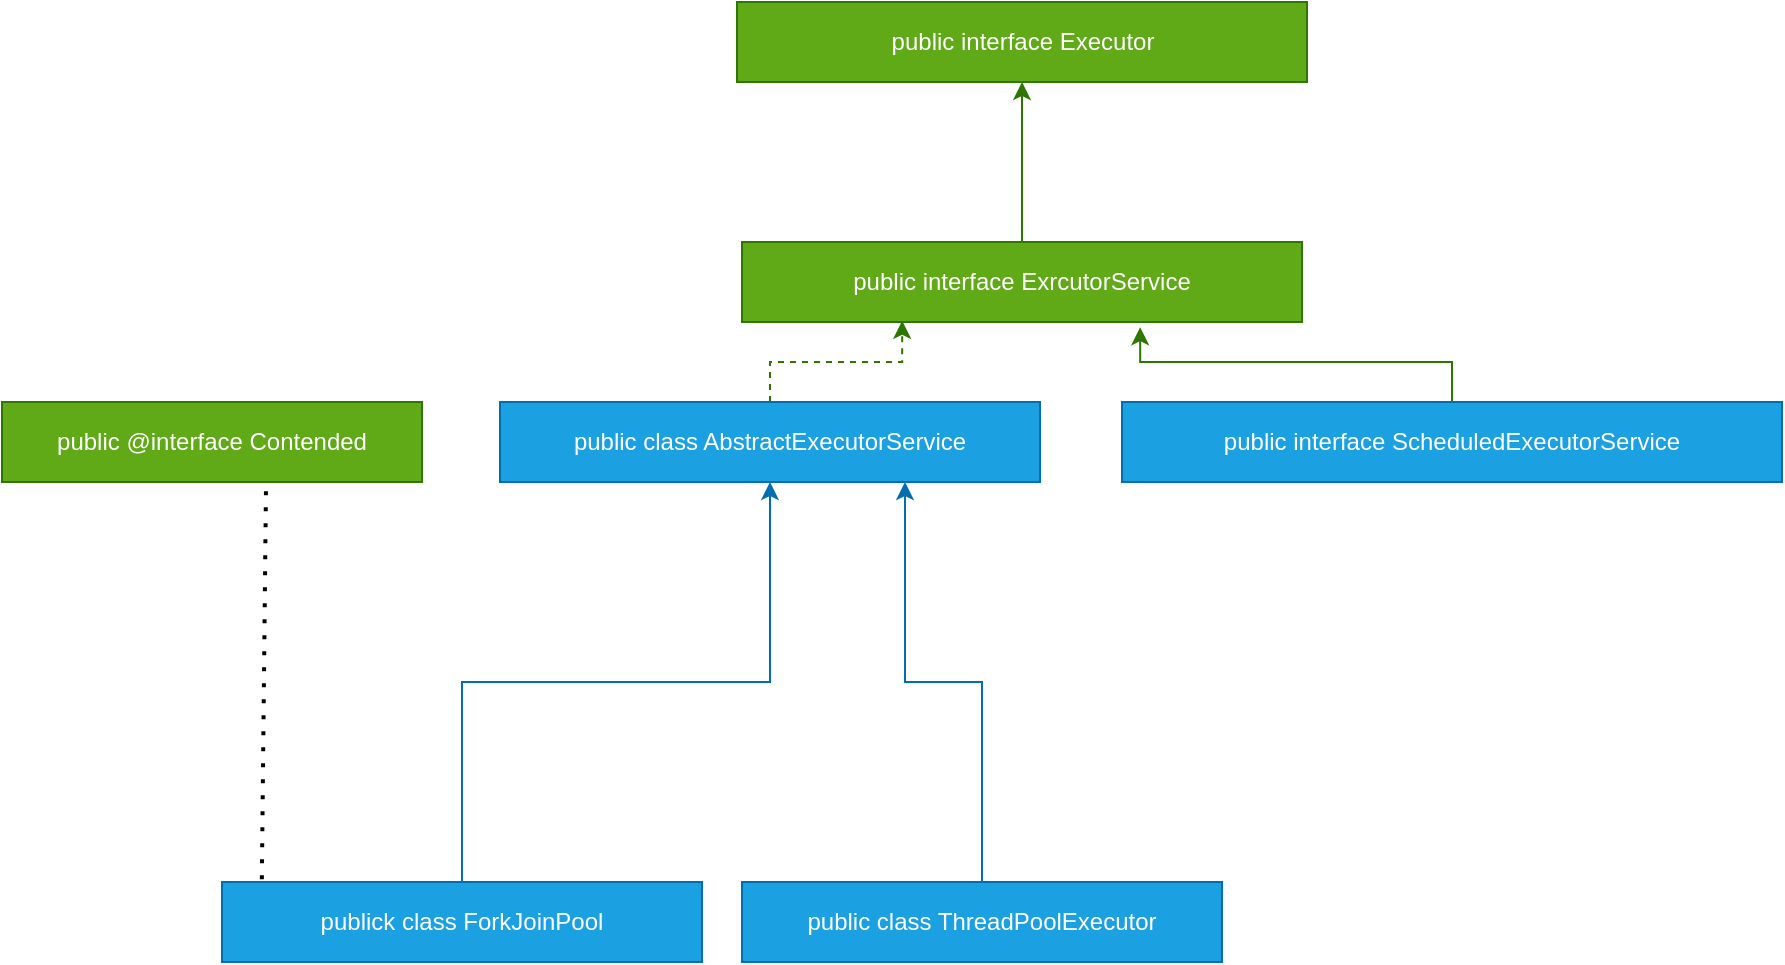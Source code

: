 <mxfile version="14.6.9" type="github">
  <diagram id="BCS4yCI7iCAN2ZqwCY_v" name="第 1 页">
    <mxGraphModel dx="876" dy="880" grid="1" gridSize="10" guides="1" tooltips="1" connect="1" arrows="1" fold="1" page="1" pageScale="1" pageWidth="827" pageHeight="1169" math="0" shadow="0">
      <root>
        <mxCell id="0" />
        <mxCell id="1" parent="0" />
        <mxCell id="_KMwQjBAnyPQAuSm1cCa-4" value="" style="edgeStyle=orthogonalEdgeStyle;rounded=0;orthogonalLoop=1;jettySize=auto;html=1;fillColor=#1ba1e2;strokeColor=#006EAF;" edge="1" parent="1" source="_KMwQjBAnyPQAuSm1cCa-2" target="_KMwQjBAnyPQAuSm1cCa-3">
          <mxGeometry relative="1" as="geometry" />
        </mxCell>
        <mxCell id="_KMwQjBAnyPQAuSm1cCa-2" value="publick class ForkJoinPool" style="rounded=0;whiteSpace=wrap;html=1;fillColor=#1ba1e2;strokeColor=#006EAF;fontColor=#ffffff;" vertex="1" parent="1">
          <mxGeometry x="140" y="480" width="240" height="40" as="geometry" />
        </mxCell>
        <mxCell id="_KMwQjBAnyPQAuSm1cCa-18" style="edgeStyle=orthogonalEdgeStyle;rounded=0;orthogonalLoop=1;jettySize=auto;html=1;entryX=0.286;entryY=0.985;entryDx=0;entryDy=0;entryPerimeter=0;dashed=1;fillColor=#60a917;strokeColor=#2D7600;" edge="1" parent="1" source="_KMwQjBAnyPQAuSm1cCa-3" target="_KMwQjBAnyPQAuSm1cCa-11">
          <mxGeometry relative="1" as="geometry" />
        </mxCell>
        <mxCell id="_KMwQjBAnyPQAuSm1cCa-3" value="public class AbstractExecutorService" style="rounded=0;whiteSpace=wrap;html=1;fillColor=#1ba1e2;strokeColor=#006EAF;fontColor=#ffffff;" vertex="1" parent="1">
          <mxGeometry x="279" y="240" width="270" height="40" as="geometry" />
        </mxCell>
        <mxCell id="_KMwQjBAnyPQAuSm1cCa-6" style="edgeStyle=orthogonalEdgeStyle;rounded=0;orthogonalLoop=1;jettySize=auto;html=1;entryX=0.75;entryY=1;entryDx=0;entryDy=0;fillColor=#1ba1e2;strokeColor=#006EAF;" edge="1" parent="1" source="_KMwQjBAnyPQAuSm1cCa-5" target="_KMwQjBAnyPQAuSm1cCa-3">
          <mxGeometry relative="1" as="geometry" />
        </mxCell>
        <mxCell id="_KMwQjBAnyPQAuSm1cCa-5" value="public class ThreadPoolExecutor" style="rounded=0;whiteSpace=wrap;html=1;fillColor=#1ba1e2;strokeColor=#006EAF;fontColor=#ffffff;" vertex="1" parent="1">
          <mxGeometry x="400" y="480" width="240" height="40" as="geometry" />
        </mxCell>
        <mxCell id="_KMwQjBAnyPQAuSm1cCa-14" style="edgeStyle=orthogonalEdgeStyle;rounded=0;orthogonalLoop=1;jettySize=auto;html=1;entryX=0.711;entryY=1.065;entryDx=0;entryDy=0;entryPerimeter=0;fillColor=#60a917;strokeColor=#2D7600;" edge="1" parent="1" source="_KMwQjBAnyPQAuSm1cCa-7" target="_KMwQjBAnyPQAuSm1cCa-11">
          <mxGeometry relative="1" as="geometry" />
        </mxCell>
        <mxCell id="_KMwQjBAnyPQAuSm1cCa-7" value="public interface ScheduledExecutorService" style="rounded=0;whiteSpace=wrap;html=1;fillColor=#1ba1e2;strokeColor=#006EAF;fontColor=#ffffff;" vertex="1" parent="1">
          <mxGeometry x="590" y="240" width="330" height="40" as="geometry" />
        </mxCell>
        <mxCell id="_KMwQjBAnyPQAuSm1cCa-9" value="public @interface Contended" style="rounded=0;whiteSpace=wrap;html=1;fillColor=#60a917;strokeColor=#2D7600;fontColor=#ffffff;" vertex="1" parent="1">
          <mxGeometry x="30" y="240" width="210" height="40" as="geometry" />
        </mxCell>
        <mxCell id="_KMwQjBAnyPQAuSm1cCa-10" value="" style="endArrow=none;dashed=1;html=1;dashPattern=1 3;strokeWidth=2;exitX=0.083;exitY=-0.035;exitDx=0;exitDy=0;exitPerimeter=0;" edge="1" parent="1" source="_KMwQjBAnyPQAuSm1cCa-2">
          <mxGeometry width="50" height="50" relative="1" as="geometry">
            <mxPoint x="450" y="200" as="sourcePoint" />
            <mxPoint x="162" y="282" as="targetPoint" />
          </mxGeometry>
        </mxCell>
        <mxCell id="_KMwQjBAnyPQAuSm1cCa-13" value="" style="edgeStyle=orthogonalEdgeStyle;rounded=0;orthogonalLoop=1;jettySize=auto;html=1;entryX=0.5;entryY=1;entryDx=0;entryDy=0;fillColor=#60a917;strokeColor=#2D7600;" edge="1" parent="1" source="_KMwQjBAnyPQAuSm1cCa-11" target="_KMwQjBAnyPQAuSm1cCa-15">
          <mxGeometry relative="1" as="geometry">
            <mxPoint x="520" y="90" as="targetPoint" />
          </mxGeometry>
        </mxCell>
        <mxCell id="_KMwQjBAnyPQAuSm1cCa-11" value="public interface ExrcutorService" style="rounded=0;whiteSpace=wrap;html=1;fillColor=#60a917;strokeColor=#2D7600;fontColor=#ffffff;" vertex="1" parent="1">
          <mxGeometry x="400" y="160" width="280" height="40" as="geometry" />
        </mxCell>
        <mxCell id="_KMwQjBAnyPQAuSm1cCa-15" value="&lt;span&gt;public interface Executor&lt;/span&gt;" style="html=1;fillColor=#60a917;strokeColor=#2D7600;fontColor=#ffffff;" vertex="1" parent="1">
          <mxGeometry x="397.5" y="40" width="285" height="40" as="geometry" />
        </mxCell>
      </root>
    </mxGraphModel>
  </diagram>
</mxfile>
